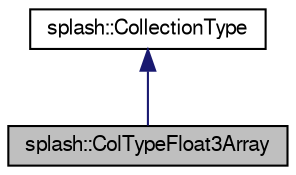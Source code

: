 digraph "splash::ColTypeFloat3Array"
{
  edge [fontname="FreeSans",fontsize="10",labelfontname="FreeSans",labelfontsize="10"];
  node [fontname="FreeSans",fontsize="10",shape=record];
  Node1 [label="splash::ColTypeFloat3Array",height=0.2,width=0.4,color="black", fillcolor="grey75", style="filled" fontcolor="black"];
  Node2 -> Node1 [dir="back",color="midnightblue",fontsize="10",style="solid",fontname="FreeSans"];
  Node2 [label="splash::CollectionType",height=0.2,width=0.4,color="black", fillcolor="white", style="filled",URL="$classsplash_1_1_collection_type.html"];
}
